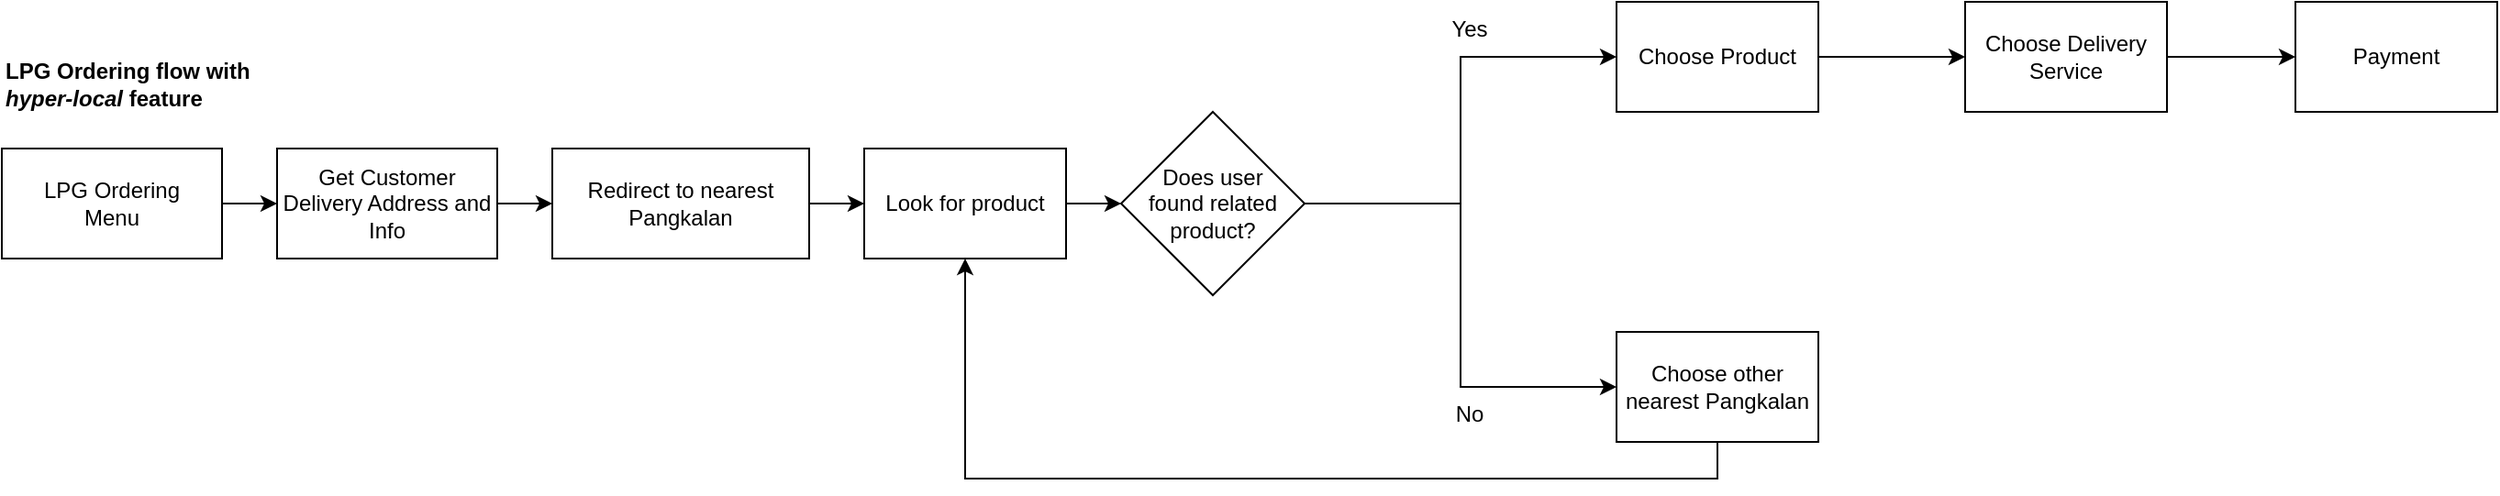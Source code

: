 <mxfile version="18.1.2" type="github">
  <diagram id="tCEU7aNI3vppZz3mpr0o" name="Page-1">
    <mxGraphModel dx="1203" dy="708" grid="1" gridSize="10" guides="1" tooltips="1" connect="1" arrows="1" fold="1" page="1" pageScale="1" pageWidth="850" pageHeight="1100" math="0" shadow="0">
      <root>
        <mxCell id="0" />
        <mxCell id="1" parent="0" />
        <mxCell id="jsObKKHN_H2wyqt8bMDx-16" style="edgeStyle=orthogonalEdgeStyle;rounded=0;orthogonalLoop=1;jettySize=auto;html=1;exitX=1;exitY=0.5;exitDx=0;exitDy=0;entryX=0;entryY=0.5;entryDx=0;entryDy=0;" edge="1" parent="1" source="jsObKKHN_H2wyqt8bMDx-1" target="jsObKKHN_H2wyqt8bMDx-2">
          <mxGeometry relative="1" as="geometry" />
        </mxCell>
        <mxCell id="jsObKKHN_H2wyqt8bMDx-1" value="LPG Ordering&lt;br&gt;Menu" style="rounded=0;whiteSpace=wrap;html=1;" vertex="1" parent="1">
          <mxGeometry x="80" y="230" width="120" height="60" as="geometry" />
        </mxCell>
        <mxCell id="jsObKKHN_H2wyqt8bMDx-17" style="edgeStyle=orthogonalEdgeStyle;rounded=0;orthogonalLoop=1;jettySize=auto;html=1;exitX=1;exitY=0.5;exitDx=0;exitDy=0;entryX=0;entryY=0.5;entryDx=0;entryDy=0;" edge="1" parent="1" source="jsObKKHN_H2wyqt8bMDx-2" target="jsObKKHN_H2wyqt8bMDx-3">
          <mxGeometry relative="1" as="geometry" />
        </mxCell>
        <mxCell id="jsObKKHN_H2wyqt8bMDx-2" value="Get Customer&lt;br&gt;Delivery Address and Info" style="rounded=0;whiteSpace=wrap;html=1;" vertex="1" parent="1">
          <mxGeometry x="230" y="230" width="120" height="60" as="geometry" />
        </mxCell>
        <mxCell id="jsObKKHN_H2wyqt8bMDx-18" style="edgeStyle=orthogonalEdgeStyle;rounded=0;orthogonalLoop=1;jettySize=auto;html=1;exitX=1;exitY=0.5;exitDx=0;exitDy=0;entryX=0;entryY=0.5;entryDx=0;entryDy=0;" edge="1" parent="1" source="jsObKKHN_H2wyqt8bMDx-3" target="jsObKKHN_H2wyqt8bMDx-5">
          <mxGeometry relative="1" as="geometry" />
        </mxCell>
        <mxCell id="jsObKKHN_H2wyqt8bMDx-3" value="Redirect to nearest Pangkalan" style="rounded=0;whiteSpace=wrap;html=1;" vertex="1" parent="1">
          <mxGeometry x="380" y="230" width="140" height="60" as="geometry" />
        </mxCell>
        <mxCell id="jsObKKHN_H2wyqt8bMDx-4" value="LPG Ordering flow with&lt;br&gt;&lt;i&gt;hyper-local&lt;/i&gt;&amp;nbsp;feature" style="text;html=1;strokeColor=none;fillColor=none;align=left;verticalAlign=middle;whiteSpace=wrap;rounded=0;fontStyle=1" vertex="1" parent="1">
          <mxGeometry x="80" y="180" width="240" height="30" as="geometry" />
        </mxCell>
        <mxCell id="jsObKKHN_H2wyqt8bMDx-8" style="edgeStyle=orthogonalEdgeStyle;rounded=0;orthogonalLoop=1;jettySize=auto;html=1;exitX=1;exitY=0.5;exitDx=0;exitDy=0;entryX=0;entryY=0.5;entryDx=0;entryDy=0;" edge="1" parent="1" source="jsObKKHN_H2wyqt8bMDx-13" target="jsObKKHN_H2wyqt8bMDx-6">
          <mxGeometry relative="1" as="geometry">
            <mxPoint x="820" y="260" as="sourcePoint" />
          </mxGeometry>
        </mxCell>
        <mxCell id="jsObKKHN_H2wyqt8bMDx-9" style="edgeStyle=orthogonalEdgeStyle;rounded=0;orthogonalLoop=1;jettySize=auto;html=1;exitX=1;exitY=0.5;exitDx=0;exitDy=0;entryX=0;entryY=0.5;entryDx=0;entryDy=0;" edge="1" parent="1" source="jsObKKHN_H2wyqt8bMDx-13" target="jsObKKHN_H2wyqt8bMDx-7">
          <mxGeometry relative="1" as="geometry">
            <mxPoint x="820" y="260" as="sourcePoint" />
          </mxGeometry>
        </mxCell>
        <mxCell id="jsObKKHN_H2wyqt8bMDx-15" style="edgeStyle=orthogonalEdgeStyle;rounded=0;orthogonalLoop=1;jettySize=auto;html=1;exitX=1;exitY=0.5;exitDx=0;exitDy=0;entryX=0;entryY=0.5;entryDx=0;entryDy=0;" edge="1" parent="1" source="jsObKKHN_H2wyqt8bMDx-5" target="jsObKKHN_H2wyqt8bMDx-13">
          <mxGeometry relative="1" as="geometry" />
        </mxCell>
        <mxCell id="jsObKKHN_H2wyqt8bMDx-5" value="Look for product" style="rounded=0;whiteSpace=wrap;html=1;" vertex="1" parent="1">
          <mxGeometry x="550" y="230" width="110" height="60" as="geometry" />
        </mxCell>
        <mxCell id="jsObKKHN_H2wyqt8bMDx-20" style="edgeStyle=orthogonalEdgeStyle;rounded=0;orthogonalLoop=1;jettySize=auto;html=1;exitX=1;exitY=0.5;exitDx=0;exitDy=0;entryX=0;entryY=0.5;entryDx=0;entryDy=0;" edge="1" parent="1" source="jsObKKHN_H2wyqt8bMDx-6" target="jsObKKHN_H2wyqt8bMDx-19">
          <mxGeometry relative="1" as="geometry" />
        </mxCell>
        <mxCell id="jsObKKHN_H2wyqt8bMDx-6" value="Choose Product" style="rounded=0;whiteSpace=wrap;html=1;" vertex="1" parent="1">
          <mxGeometry x="960" y="150" width="110" height="60" as="geometry" />
        </mxCell>
        <mxCell id="jsObKKHN_H2wyqt8bMDx-14" style="edgeStyle=orthogonalEdgeStyle;rounded=0;orthogonalLoop=1;jettySize=auto;html=1;exitX=0.5;exitY=1;exitDx=0;exitDy=0;entryX=0.5;entryY=1;entryDx=0;entryDy=0;" edge="1" parent="1" source="jsObKKHN_H2wyqt8bMDx-7" target="jsObKKHN_H2wyqt8bMDx-5">
          <mxGeometry relative="1" as="geometry" />
        </mxCell>
        <mxCell id="jsObKKHN_H2wyqt8bMDx-7" value="Choose other nearest Pangkalan" style="rounded=0;whiteSpace=wrap;html=1;" vertex="1" parent="1">
          <mxGeometry x="960" y="330" width="110" height="60" as="geometry" />
        </mxCell>
        <mxCell id="jsObKKHN_H2wyqt8bMDx-10" value="Yes" style="text;html=1;strokeColor=none;fillColor=none;align=center;verticalAlign=middle;whiteSpace=wrap;rounded=0;" vertex="1" parent="1">
          <mxGeometry x="850" y="150" width="60" height="30" as="geometry" />
        </mxCell>
        <mxCell id="jsObKKHN_H2wyqt8bMDx-11" value="No" style="text;html=1;strokeColor=none;fillColor=none;align=center;verticalAlign=middle;whiteSpace=wrap;rounded=0;" vertex="1" parent="1">
          <mxGeometry x="850" y="360" width="60" height="30" as="geometry" />
        </mxCell>
        <mxCell id="jsObKKHN_H2wyqt8bMDx-13" value="Does user&lt;br&gt;found related product?" style="rhombus;whiteSpace=wrap;html=1;" vertex="1" parent="1">
          <mxGeometry x="690" y="210" width="100" height="100" as="geometry" />
        </mxCell>
        <mxCell id="jsObKKHN_H2wyqt8bMDx-22" style="edgeStyle=orthogonalEdgeStyle;rounded=0;orthogonalLoop=1;jettySize=auto;html=1;exitX=1;exitY=0.5;exitDx=0;exitDy=0;entryX=0;entryY=0.5;entryDx=0;entryDy=0;" edge="1" parent="1" source="jsObKKHN_H2wyqt8bMDx-19" target="jsObKKHN_H2wyqt8bMDx-21">
          <mxGeometry relative="1" as="geometry" />
        </mxCell>
        <mxCell id="jsObKKHN_H2wyqt8bMDx-19" value="Choose Delivery&lt;br&gt;Service" style="rounded=0;whiteSpace=wrap;html=1;" vertex="1" parent="1">
          <mxGeometry x="1150" y="150" width="110" height="60" as="geometry" />
        </mxCell>
        <mxCell id="jsObKKHN_H2wyqt8bMDx-21" value="Payment" style="rounded=0;whiteSpace=wrap;html=1;" vertex="1" parent="1">
          <mxGeometry x="1330" y="150" width="110" height="60" as="geometry" />
        </mxCell>
      </root>
    </mxGraphModel>
  </diagram>
</mxfile>
